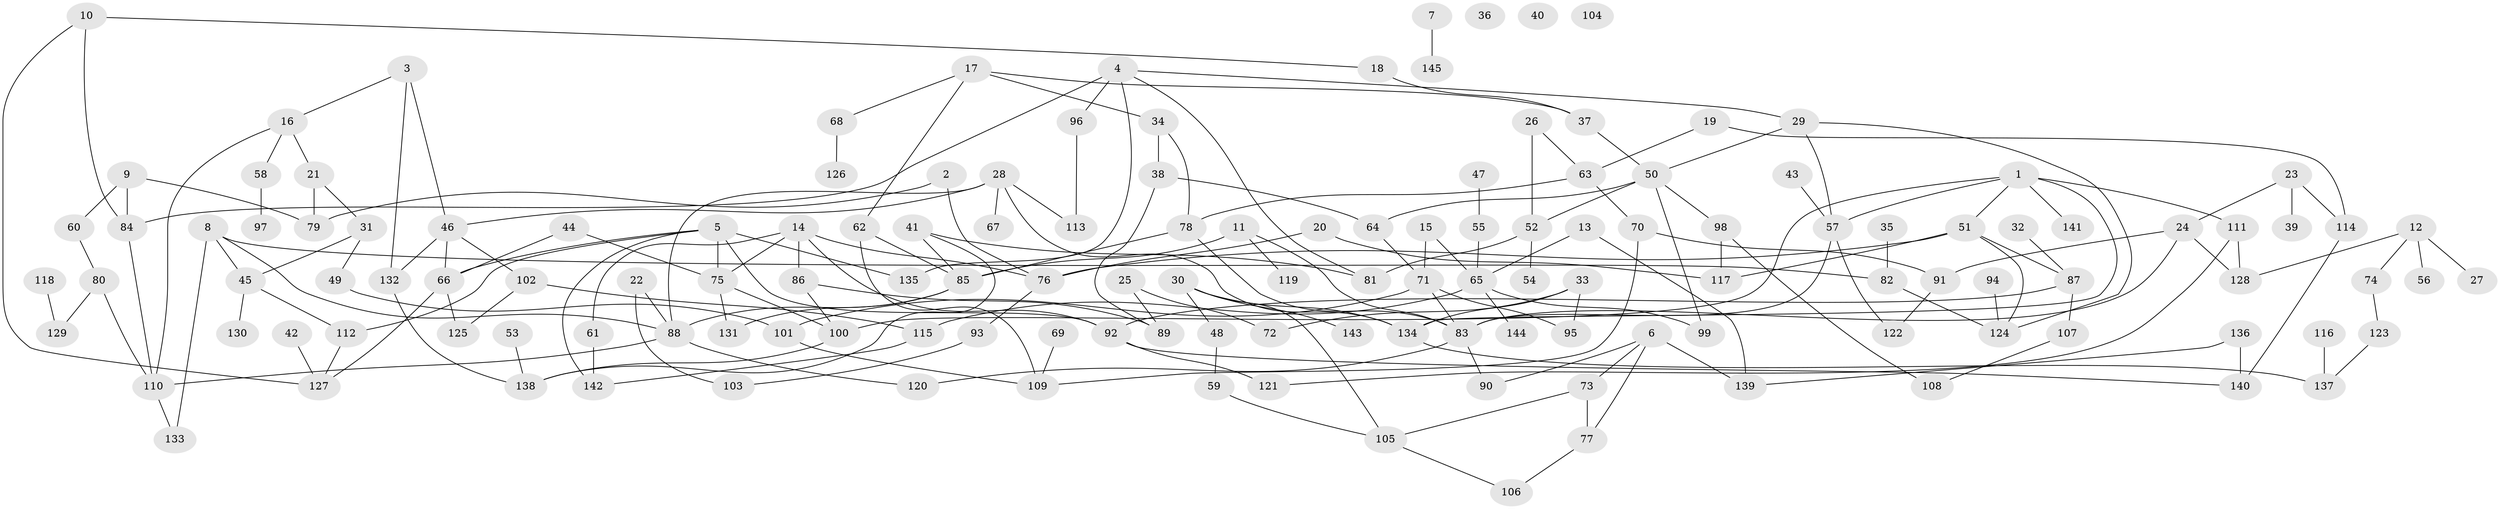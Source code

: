// coarse degree distribution, {2: 0.24489795918367346, 4: 0.1326530612244898, 3: 0.2857142857142857, 1: 0.12244897959183673, 5: 0.1326530612244898, 6: 0.05102040816326531, 7: 0.030612244897959183}
// Generated by graph-tools (version 1.1) at 2025/35/03/04/25 23:35:51]
// undirected, 145 vertices, 203 edges
graph export_dot {
  node [color=gray90,style=filled];
  1;
  2;
  3;
  4;
  5;
  6;
  7;
  8;
  9;
  10;
  11;
  12;
  13;
  14;
  15;
  16;
  17;
  18;
  19;
  20;
  21;
  22;
  23;
  24;
  25;
  26;
  27;
  28;
  29;
  30;
  31;
  32;
  33;
  34;
  35;
  36;
  37;
  38;
  39;
  40;
  41;
  42;
  43;
  44;
  45;
  46;
  47;
  48;
  49;
  50;
  51;
  52;
  53;
  54;
  55;
  56;
  57;
  58;
  59;
  60;
  61;
  62;
  63;
  64;
  65;
  66;
  67;
  68;
  69;
  70;
  71;
  72;
  73;
  74;
  75;
  76;
  77;
  78;
  79;
  80;
  81;
  82;
  83;
  84;
  85;
  86;
  87;
  88;
  89;
  90;
  91;
  92;
  93;
  94;
  95;
  96;
  97;
  98;
  99;
  100;
  101;
  102;
  103;
  104;
  105;
  106;
  107;
  108;
  109;
  110;
  111;
  112;
  113;
  114;
  115;
  116;
  117;
  118;
  119;
  120;
  121;
  122;
  123;
  124;
  125;
  126;
  127;
  128;
  129;
  130;
  131;
  132;
  133;
  134;
  135;
  136;
  137;
  138;
  139;
  140;
  141;
  142;
  143;
  144;
  145;
  1 -- 51;
  1 -- 57;
  1 -- 100;
  1 -- 111;
  1 -- 134;
  1 -- 141;
  2 -- 76;
  2 -- 79;
  3 -- 16;
  3 -- 46;
  3 -- 132;
  4 -- 29;
  4 -- 81;
  4 -- 84;
  4 -- 96;
  4 -- 135;
  5 -- 66;
  5 -- 75;
  5 -- 92;
  5 -- 112;
  5 -- 135;
  5 -- 142;
  6 -- 73;
  6 -- 77;
  6 -- 90;
  6 -- 139;
  7 -- 145;
  8 -- 45;
  8 -- 82;
  8 -- 88;
  8 -- 133;
  9 -- 60;
  9 -- 79;
  9 -- 84;
  10 -- 18;
  10 -- 84;
  10 -- 127;
  11 -- 83;
  11 -- 85;
  11 -- 119;
  12 -- 27;
  12 -- 56;
  12 -- 74;
  12 -- 128;
  13 -- 65;
  13 -- 139;
  14 -- 61;
  14 -- 75;
  14 -- 76;
  14 -- 86;
  14 -- 92;
  15 -- 65;
  15 -- 71;
  16 -- 21;
  16 -- 58;
  16 -- 110;
  17 -- 34;
  17 -- 37;
  17 -- 62;
  17 -- 68;
  18 -- 37;
  19 -- 63;
  19 -- 114;
  20 -- 76;
  20 -- 117;
  21 -- 31;
  21 -- 79;
  22 -- 88;
  22 -- 103;
  23 -- 24;
  23 -- 39;
  23 -- 114;
  24 -- 83;
  24 -- 91;
  24 -- 128;
  25 -- 72;
  25 -- 89;
  26 -- 52;
  26 -- 63;
  28 -- 46;
  28 -- 67;
  28 -- 88;
  28 -- 113;
  28 -- 134;
  29 -- 50;
  29 -- 57;
  29 -- 124;
  30 -- 48;
  30 -- 105;
  30 -- 134;
  30 -- 143;
  31 -- 45;
  31 -- 49;
  32 -- 87;
  33 -- 72;
  33 -- 95;
  33 -- 134;
  34 -- 38;
  34 -- 78;
  35 -- 82;
  37 -- 50;
  38 -- 64;
  38 -- 89;
  41 -- 81;
  41 -- 85;
  41 -- 138;
  42 -- 127;
  43 -- 57;
  44 -- 66;
  44 -- 75;
  45 -- 112;
  45 -- 130;
  46 -- 66;
  46 -- 102;
  46 -- 132;
  47 -- 55;
  48 -- 59;
  49 -- 101;
  50 -- 52;
  50 -- 64;
  50 -- 98;
  50 -- 99;
  51 -- 76;
  51 -- 87;
  51 -- 117;
  51 -- 124;
  52 -- 54;
  52 -- 81;
  53 -- 138;
  55 -- 65;
  57 -- 83;
  57 -- 122;
  58 -- 97;
  59 -- 105;
  60 -- 80;
  61 -- 142;
  62 -- 85;
  62 -- 109;
  63 -- 70;
  63 -- 78;
  64 -- 71;
  65 -- 99;
  65 -- 115;
  65 -- 144;
  66 -- 125;
  66 -- 127;
  68 -- 126;
  69 -- 109;
  70 -- 91;
  70 -- 109;
  71 -- 83;
  71 -- 95;
  71 -- 101;
  73 -- 77;
  73 -- 105;
  74 -- 123;
  75 -- 100;
  75 -- 131;
  76 -- 93;
  77 -- 106;
  78 -- 83;
  78 -- 85;
  80 -- 110;
  80 -- 129;
  82 -- 124;
  83 -- 90;
  83 -- 120;
  84 -- 110;
  85 -- 88;
  85 -- 131;
  86 -- 89;
  86 -- 100;
  87 -- 92;
  87 -- 107;
  88 -- 110;
  88 -- 120;
  91 -- 122;
  92 -- 121;
  92 -- 140;
  93 -- 103;
  94 -- 124;
  96 -- 113;
  98 -- 108;
  98 -- 117;
  100 -- 138;
  101 -- 109;
  102 -- 115;
  102 -- 125;
  105 -- 106;
  107 -- 108;
  110 -- 133;
  111 -- 121;
  111 -- 128;
  112 -- 127;
  114 -- 140;
  115 -- 142;
  116 -- 137;
  118 -- 129;
  123 -- 137;
  132 -- 138;
  134 -- 137;
  136 -- 139;
  136 -- 140;
}
